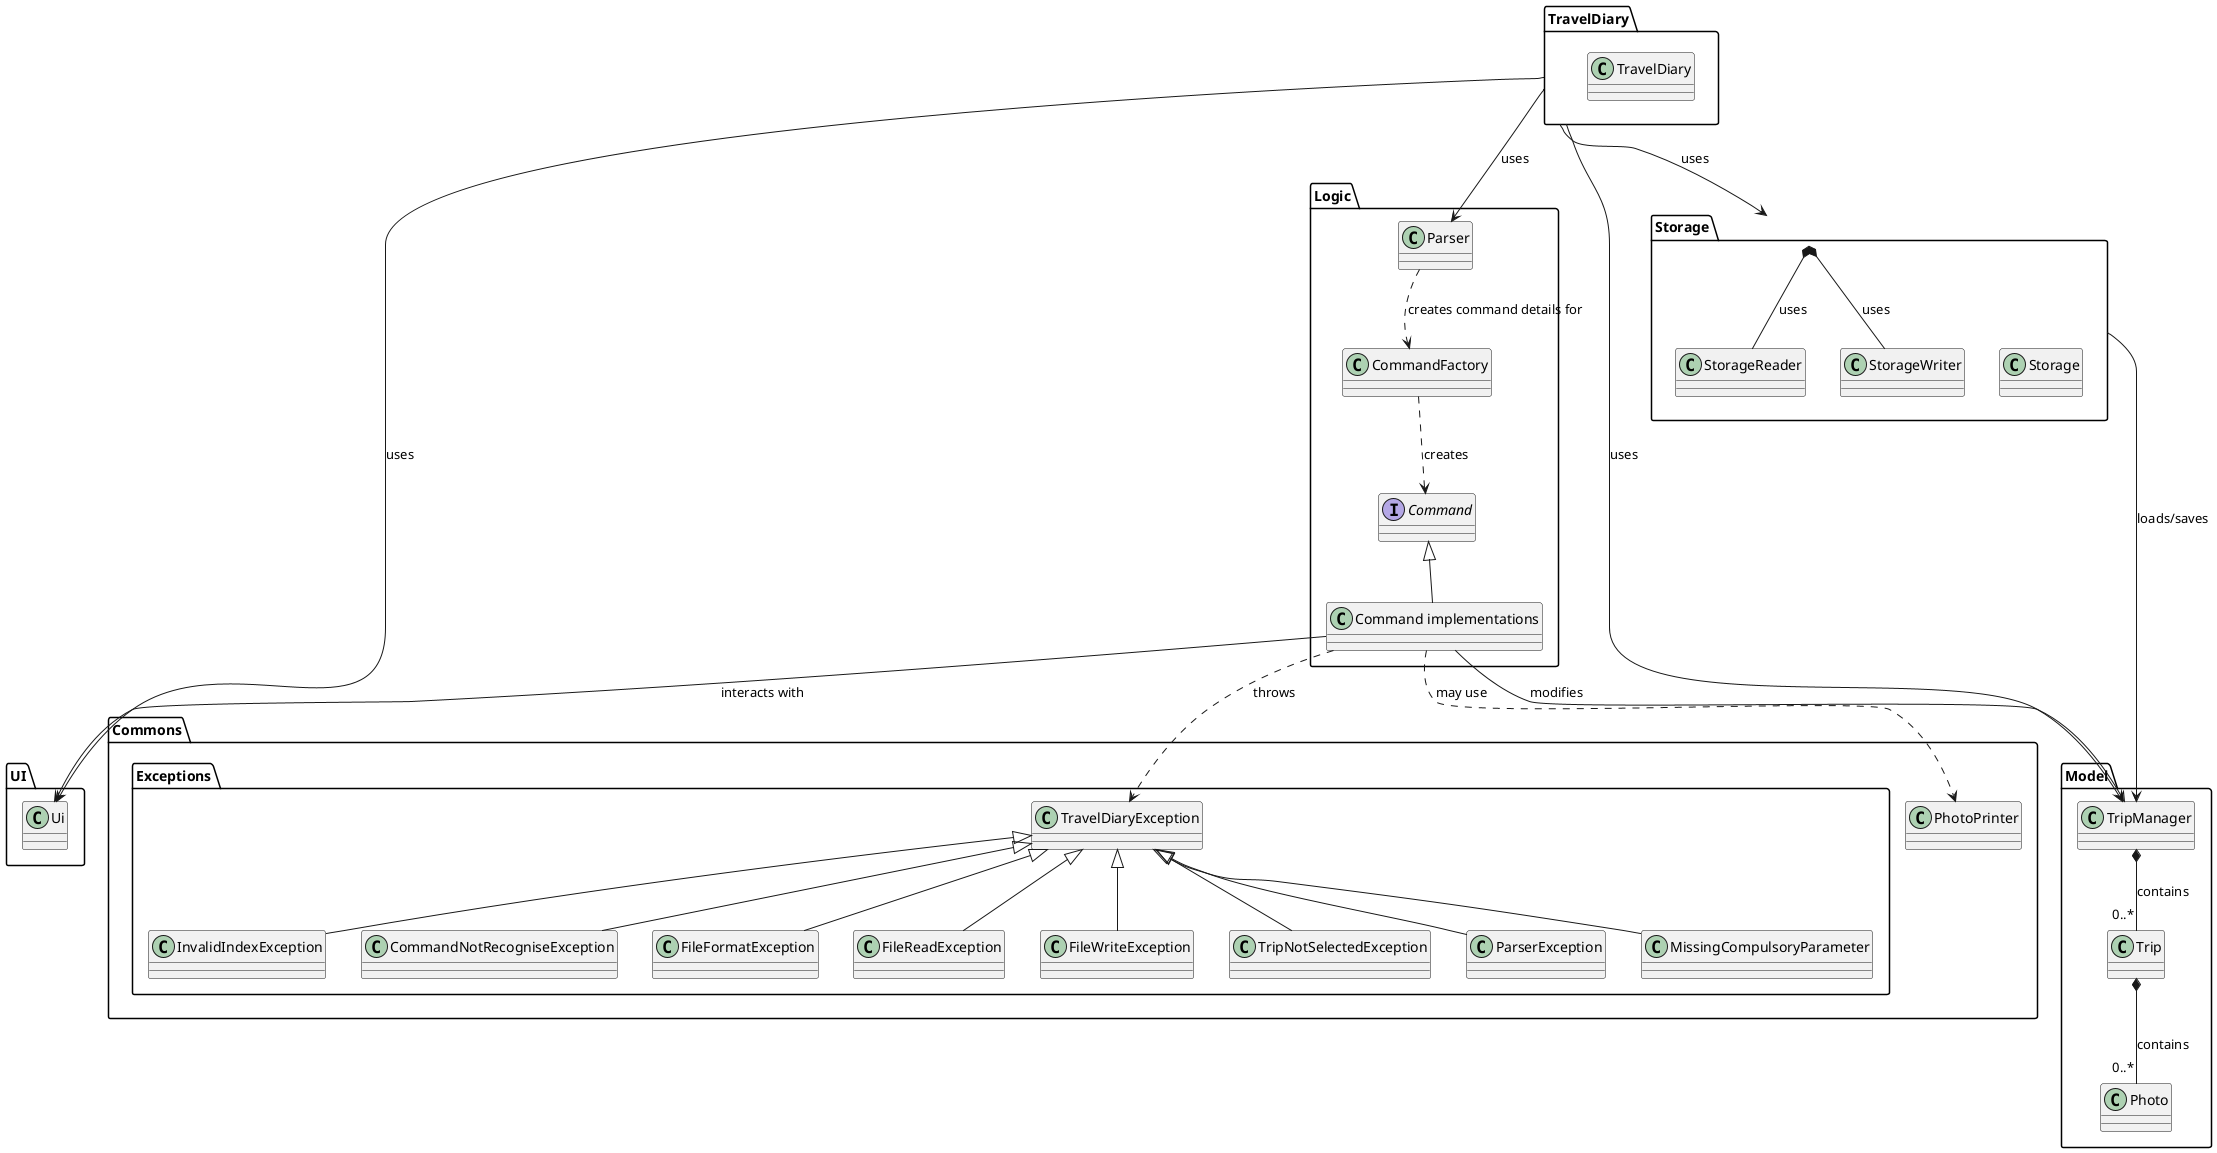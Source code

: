 @startuml TravelDiaryArchitecture

package "TravelDiary" {
  class TravelDiary
}

package "UI" {
  class Ui
}

package "Logic" {
  class Parser
  class CommandFactory
  interface Command
  class "Command implementations" as CommandImpl
}

package "Model" {
  class TripManager
  class Trip
  class Photo
}

package "Storage" {
  class Storage
  class StorageReader
  class StorageWriter
}

package "Commons" {
  package "Exceptions" {
    class TravelDiaryException
    class InvalidIndexException
    class CommandNotRecogniseException
    class FileFormatException
    class FileReadException
    class FileWriteException
    class TripNotSelectedException
    class ParserException
    class MissingCompulsoryParameter
  }
  class PhotoPrinter
}

' Main relationships
TravelDiary --> Ui : uses
TravelDiary --> TripManager : uses
TravelDiary --> Parser : uses
TravelDiary --> Storage : uses

' Logic relationships
Parser ..> CommandFactory : creates command details for
CommandFactory ..> Command : creates
Command <|-- CommandImpl
CommandImpl --> TripManager : modifies
CommandImpl --> Ui : interacts with

' Model relationships
TripManager *-- "0..*" Trip : contains
Trip *-- "0..*" Photo : contains

' Storage relationships
Storage --> TripManager : loads/saves
Storage *-- StorageReader : uses
Storage *-- StorageWriter : uses

' Exception relationships
TravelDiaryException <|-- InvalidIndexException
TravelDiaryException <|-- CommandNotRecogniseException
TravelDiaryException <|-- FileFormatException
TravelDiaryException <|-- FileReadException
TravelDiaryException <|-- FileWriteException
TravelDiaryException <|-- TripNotSelectedException
TravelDiaryException <|-- ParserException
TravelDiaryException <|-- MissingCompulsoryParameter

' Commons relationships
CommandImpl ..> PhotoPrinter : may use
CommandImpl ..> TravelDiaryException : throws

@enduml